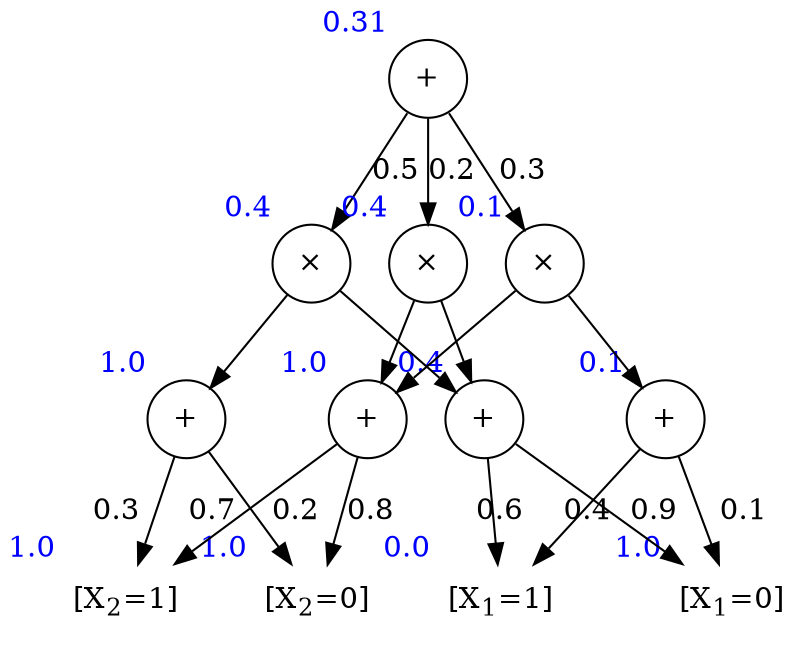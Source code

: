 digraph G {
  graph [ranksep="0.50"];
  node [shape=circle];
  root [label="+", shape=circle, xlabel=<<font color="blue">0.31</font>>];
  splines="false";
  subgraph L1 {
    P1 [label=<&times;>, xlabel=<<font color="blue">0.4</font>>];
    P2 [label=<&times;>, xlabel=<<font color="blue">0.4</font>>];
    P3 [label=<&times;>, xlabel=<<font color="blue">0.1</font>>];
  };
  root -> P1 [label="0.5"];
  root -> P2 [label="0.2"];
  root -> P3 [label="0.3"];
  subgraph L2 {
    S1 [label="+", xlabel=<<font color="blue">0.4</font>>];
    S2 [label="+", xlabel=<<font color="blue">0.1</font>>];
    S3 [label="+", xlabel=<<font color="blue">1.0</font>>];
    S4 [label="+", xlabel=<<font color="blue">1.0</font>>];
  };
  P1 -> {S1 S3};
  P2 -> {S1 S4};
  P3 -> {S2 S4};
  subgraph L3 {
    I1 [label=<[X<sub>1</sub>=1]>, shape=none, xlabel=<<font color="blue">0.0</font>>];
    I2 [label=<[X<sub>1</sub>=0]>, shape=none, xlabel=<<font color="blue">1.0</font>>];
    I3 [label=<[X<sub>2</sub>=1]>, shape=none, xlabel=<<font color="blue">1.0</font>>];
    I4 [label=<[X<sub>2</sub>=0]>, shape=none, xlabel=<<font color="blue">1.0</font>>];
  };
  S1 -> I1 [label="0.6"];
  S1 -> I2 [label="0.4"];
  S2 -> I1 [label="0.9"];
  S2 -> I2 [label="0.1"];
  S3 -> I3 [label="0.3"];
  S3 -> I4 [label="0.7"];
  S4 -> I3 [label="0.2"];
  S4 -> I4 [label="0.8"];
}
